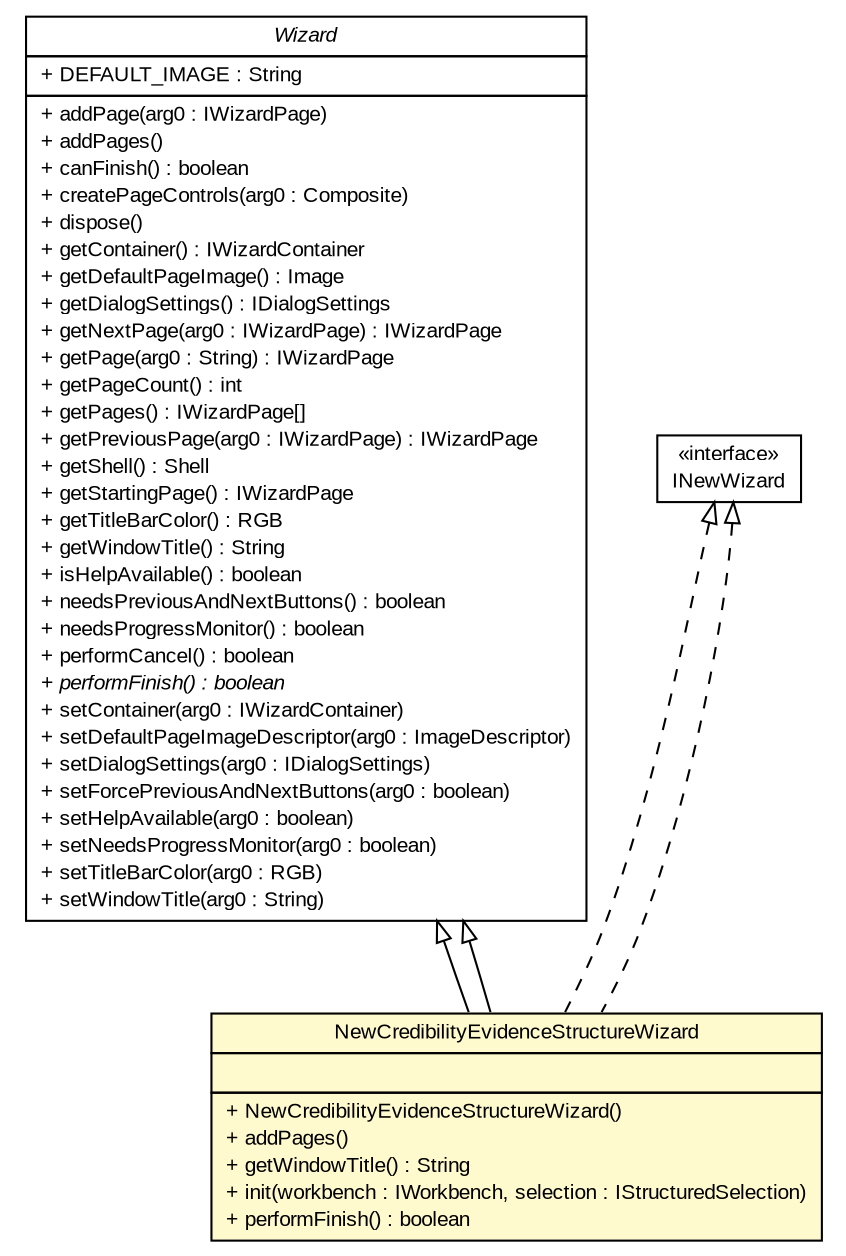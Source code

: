 #!/usr/local/bin/dot
#
# Class diagram 
# Generated by UMLGraph version R5_6-24-gf6e263 (http://www.umlgraph.org/)
#

digraph G {
	edge [fontname="arial",fontsize=10,labelfontname="arial",labelfontsize=10];
	node [fontname="arial",fontsize=10,shape=plaintext];
	nodesep=0.25;
	ranksep=0.5;
	// gov.sandia.cf.parts.wizards.NewCredibilityEvidenceStructureWizard
	c242863 [label=<<table title="gov.sandia.cf.parts.wizards.NewCredibilityEvidenceStructureWizard" border="0" cellborder="1" cellspacing="0" cellpadding="2" port="p" bgcolor="lemonChiffon" href="./NewCredibilityEvidenceStructureWizard.html">
		<tr><td><table border="0" cellspacing="0" cellpadding="1">
<tr><td align="center" balign="center"> NewCredibilityEvidenceStructureWizard </td></tr>
		</table></td></tr>
		<tr><td><table border="0" cellspacing="0" cellpadding="1">
<tr><td align="left" balign="left">  </td></tr>
		</table></td></tr>
		<tr><td><table border="0" cellspacing="0" cellpadding="1">
<tr><td align="left" balign="left"> + NewCredibilityEvidenceStructureWizard() </td></tr>
<tr><td align="left" balign="left"> + addPages() </td></tr>
<tr><td align="left" balign="left"> + getWindowTitle() : String </td></tr>
<tr><td align="left" balign="left"> + init(workbench : IWorkbench, selection : IStructuredSelection) </td></tr>
<tr><td align="left" balign="left"> + performFinish() : boolean </td></tr>
		</table></td></tr>
		</table>>, URL="./NewCredibilityEvidenceStructureWizard.html", fontname="arial", fontcolor="black", fontsize=10.0];
	//gov.sandia.cf.parts.wizards.NewCredibilityEvidenceStructureWizard extends org.eclipse.jface.wizard.Wizard
	c242892:p -> c242863:p [dir=back,arrowtail=empty];
	//gov.sandia.cf.parts.wizards.NewCredibilityEvidenceStructureWizard implements org.eclipse.ui.INewWizard
	c242894:p -> c242863:p [dir=back,arrowtail=empty,style=dashed];
	//gov.sandia.cf.parts.wizards.NewCredibilityEvidenceStructureWizard extends org.eclipse.jface.wizard.Wizard
	c242892:p -> c242863:p [dir=back,arrowtail=empty];
	//gov.sandia.cf.parts.wizards.NewCredibilityEvidenceStructureWizard implements org.eclipse.ui.INewWizard
	c242894:p -> c242863:p [dir=back,arrowtail=empty,style=dashed];
	// org.eclipse.ui.INewWizard
	c242894 [label=<<table title="org.eclipse.ui.INewWizard" border="0" cellborder="1" cellspacing="0" cellpadding="2" port="p" href="http://java.sun.com/j2se/1.4.2/docs/api/org/eclipse/ui/INewWizard.html">
		<tr><td><table border="0" cellspacing="0" cellpadding="1">
<tr><td align="center" balign="center"> &#171;interface&#187; </td></tr>
<tr><td align="center" balign="center"> INewWizard </td></tr>
		</table></td></tr>
		</table>>, URL="http://java.sun.com/j2se/1.4.2/docs/api/org/eclipse/ui/INewWizard.html", fontname="arial", fontcolor="black", fontsize=10.0];
	// org.eclipse.jface.wizard.Wizard
	c242892 [label=<<table title="org.eclipse.jface.wizard.Wizard" border="0" cellborder="1" cellspacing="0" cellpadding="2" port="p" href="http://java.sun.com/j2se/1.4.2/docs/api/org/eclipse/jface/wizard/Wizard.html">
		<tr><td><table border="0" cellspacing="0" cellpadding="1">
<tr><td align="center" balign="center"><font face="arial italic"> Wizard </font></td></tr>
		</table></td></tr>
		<tr><td><table border="0" cellspacing="0" cellpadding="1">
<tr><td align="left" balign="left"> + DEFAULT_IMAGE : String </td></tr>
		</table></td></tr>
		<tr><td><table border="0" cellspacing="0" cellpadding="1">
<tr><td align="left" balign="left"> + addPage(arg0 : IWizardPage) </td></tr>
<tr><td align="left" balign="left"> + addPages() </td></tr>
<tr><td align="left" balign="left"> + canFinish() : boolean </td></tr>
<tr><td align="left" balign="left"> + createPageControls(arg0 : Composite) </td></tr>
<tr><td align="left" balign="left"> + dispose() </td></tr>
<tr><td align="left" balign="left"> + getContainer() : IWizardContainer </td></tr>
<tr><td align="left" balign="left"> + getDefaultPageImage() : Image </td></tr>
<tr><td align="left" balign="left"> + getDialogSettings() : IDialogSettings </td></tr>
<tr><td align="left" balign="left"> + getNextPage(arg0 : IWizardPage) : IWizardPage </td></tr>
<tr><td align="left" balign="left"> + getPage(arg0 : String) : IWizardPage </td></tr>
<tr><td align="left" balign="left"> + getPageCount() : int </td></tr>
<tr><td align="left" balign="left"> + getPages() : IWizardPage[] </td></tr>
<tr><td align="left" balign="left"> + getPreviousPage(arg0 : IWizardPage) : IWizardPage </td></tr>
<tr><td align="left" balign="left"> + getShell() : Shell </td></tr>
<tr><td align="left" balign="left"> + getStartingPage() : IWizardPage </td></tr>
<tr><td align="left" balign="left"> + getTitleBarColor() : RGB </td></tr>
<tr><td align="left" balign="left"> + getWindowTitle() : String </td></tr>
<tr><td align="left" balign="left"> + isHelpAvailable() : boolean </td></tr>
<tr><td align="left" balign="left"> + needsPreviousAndNextButtons() : boolean </td></tr>
<tr><td align="left" balign="left"> + needsProgressMonitor() : boolean </td></tr>
<tr><td align="left" balign="left"> + performCancel() : boolean </td></tr>
<tr><td align="left" balign="left"><font face="arial italic" point-size="10.0"> + performFinish() : boolean </font></td></tr>
<tr><td align="left" balign="left"> + setContainer(arg0 : IWizardContainer) </td></tr>
<tr><td align="left" balign="left"> + setDefaultPageImageDescriptor(arg0 : ImageDescriptor) </td></tr>
<tr><td align="left" balign="left"> + setDialogSettings(arg0 : IDialogSettings) </td></tr>
<tr><td align="left" balign="left"> + setForcePreviousAndNextButtons(arg0 : boolean) </td></tr>
<tr><td align="left" balign="left"> + setHelpAvailable(arg0 : boolean) </td></tr>
<tr><td align="left" balign="left"> + setNeedsProgressMonitor(arg0 : boolean) </td></tr>
<tr><td align="left" balign="left"> + setTitleBarColor(arg0 : RGB) </td></tr>
<tr><td align="left" balign="left"> + setWindowTitle(arg0 : String) </td></tr>
		</table></td></tr>
		</table>>, URL="http://java.sun.com/j2se/1.4.2/docs/api/org/eclipse/jface/wizard/Wizard.html", fontname="arial", fontcolor="black", fontsize=10.0];
}

